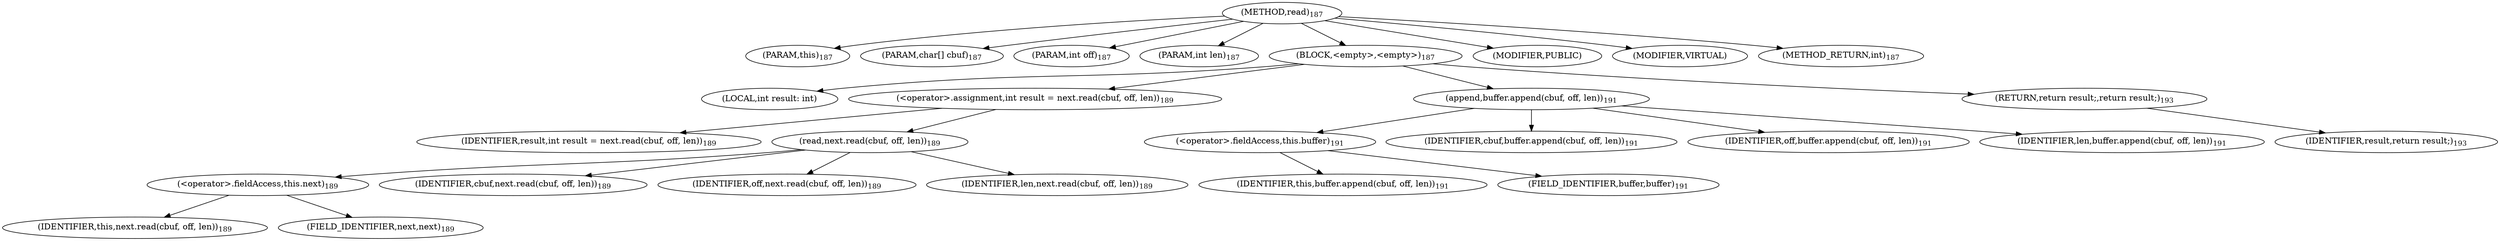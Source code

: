 digraph "read" {  
"363" [label = <(METHOD,read)<SUB>187</SUB>> ]
"364" [label = <(PARAM,this)<SUB>187</SUB>> ]
"365" [label = <(PARAM,char[] cbuf)<SUB>187</SUB>> ]
"366" [label = <(PARAM,int off)<SUB>187</SUB>> ]
"367" [label = <(PARAM,int len)<SUB>187</SUB>> ]
"368" [label = <(BLOCK,&lt;empty&gt;,&lt;empty&gt;)<SUB>187</SUB>> ]
"369" [label = <(LOCAL,int result: int)> ]
"370" [label = <(&lt;operator&gt;.assignment,int result = next.read(cbuf, off, len))<SUB>189</SUB>> ]
"371" [label = <(IDENTIFIER,result,int result = next.read(cbuf, off, len))<SUB>189</SUB>> ]
"372" [label = <(read,next.read(cbuf, off, len))<SUB>189</SUB>> ]
"373" [label = <(&lt;operator&gt;.fieldAccess,this.next)<SUB>189</SUB>> ]
"374" [label = <(IDENTIFIER,this,next.read(cbuf, off, len))<SUB>189</SUB>> ]
"375" [label = <(FIELD_IDENTIFIER,next,next)<SUB>189</SUB>> ]
"376" [label = <(IDENTIFIER,cbuf,next.read(cbuf, off, len))<SUB>189</SUB>> ]
"377" [label = <(IDENTIFIER,off,next.read(cbuf, off, len))<SUB>189</SUB>> ]
"378" [label = <(IDENTIFIER,len,next.read(cbuf, off, len))<SUB>189</SUB>> ]
"379" [label = <(append,buffer.append(cbuf, off, len))<SUB>191</SUB>> ]
"380" [label = <(&lt;operator&gt;.fieldAccess,this.buffer)<SUB>191</SUB>> ]
"381" [label = <(IDENTIFIER,this,buffer.append(cbuf, off, len))<SUB>191</SUB>> ]
"382" [label = <(FIELD_IDENTIFIER,buffer,buffer)<SUB>191</SUB>> ]
"383" [label = <(IDENTIFIER,cbuf,buffer.append(cbuf, off, len))<SUB>191</SUB>> ]
"384" [label = <(IDENTIFIER,off,buffer.append(cbuf, off, len))<SUB>191</SUB>> ]
"385" [label = <(IDENTIFIER,len,buffer.append(cbuf, off, len))<SUB>191</SUB>> ]
"386" [label = <(RETURN,return result;,return result;)<SUB>193</SUB>> ]
"387" [label = <(IDENTIFIER,result,return result;)<SUB>193</SUB>> ]
"388" [label = <(MODIFIER,PUBLIC)> ]
"389" [label = <(MODIFIER,VIRTUAL)> ]
"390" [label = <(METHOD_RETURN,int)<SUB>187</SUB>> ]
  "363" -> "364" 
  "363" -> "365" 
  "363" -> "366" 
  "363" -> "367" 
  "363" -> "368" 
  "363" -> "388" 
  "363" -> "389" 
  "363" -> "390" 
  "368" -> "369" 
  "368" -> "370" 
  "368" -> "379" 
  "368" -> "386" 
  "370" -> "371" 
  "370" -> "372" 
  "372" -> "373" 
  "372" -> "376" 
  "372" -> "377" 
  "372" -> "378" 
  "373" -> "374" 
  "373" -> "375" 
  "379" -> "380" 
  "379" -> "383" 
  "379" -> "384" 
  "379" -> "385" 
  "380" -> "381" 
  "380" -> "382" 
  "386" -> "387" 
}

